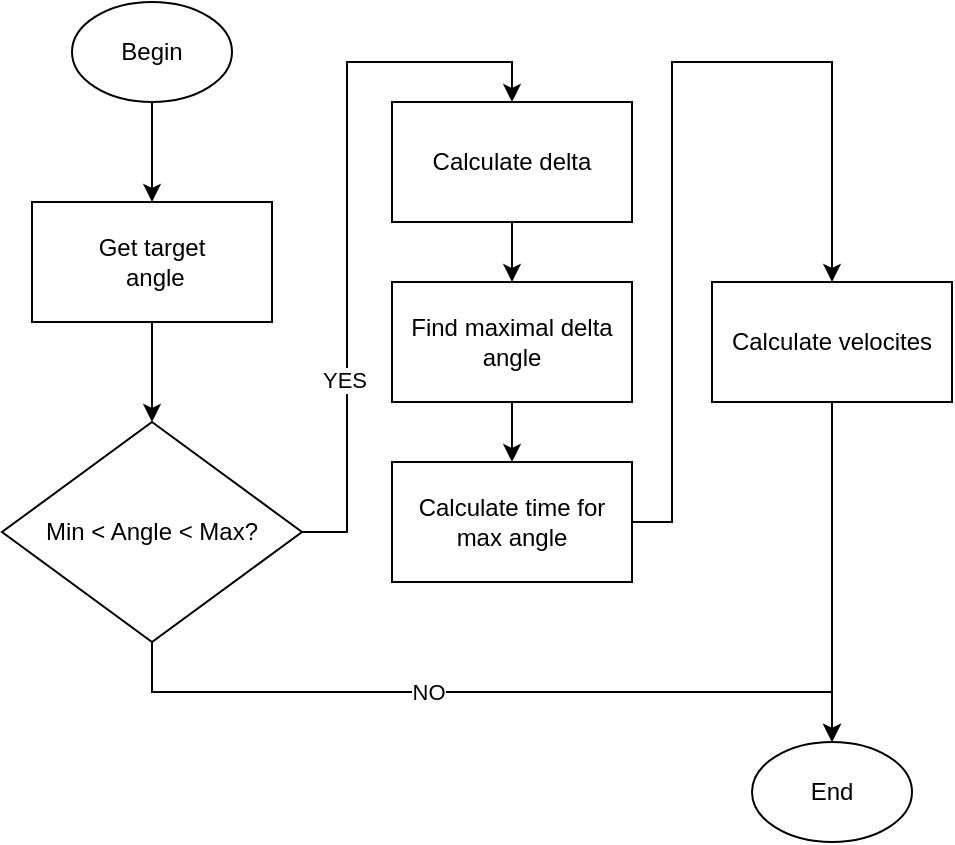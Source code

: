 <mxfile version="22.1.18" type="github">
  <diagram id="C5RBs43oDa-KdzZeNtuy" name="Page-1">
    <mxGraphModel dx="1434" dy="762" grid="1" gridSize="10" guides="1" tooltips="1" connect="1" arrows="1" fold="1" page="1" pageScale="1" pageWidth="827" pageHeight="1169" math="0" shadow="0">
      <root>
        <mxCell id="WIyWlLk6GJQsqaUBKTNV-0" />
        <mxCell id="WIyWlLk6GJQsqaUBKTNV-1" parent="WIyWlLk6GJQsqaUBKTNV-0" />
        <mxCell id="wCRdzUAUGNFTLwiFJrkR-3" style="edgeStyle=orthogonalEdgeStyle;rounded=0;orthogonalLoop=1;jettySize=auto;html=1;exitX=0.5;exitY=1;exitDx=0;exitDy=0;entryX=0.5;entryY=0;entryDx=0;entryDy=0;" parent="WIyWlLk6GJQsqaUBKTNV-1" source="wCRdzUAUGNFTLwiFJrkR-1" edge="1">
          <mxGeometry relative="1" as="geometry">
            <mxPoint x="220" y="160" as="targetPoint" />
          </mxGeometry>
        </mxCell>
        <mxCell id="wCRdzUAUGNFTLwiFJrkR-1" value="Begin" style="ellipse;whiteSpace=wrap;html=1;" parent="WIyWlLk6GJQsqaUBKTNV-1" vertex="1">
          <mxGeometry x="180" y="60" width="80" height="50" as="geometry" />
        </mxCell>
        <mxCell id="wCRdzUAUGNFTLwiFJrkR-5" value="End" style="ellipse;whiteSpace=wrap;html=1;" parent="WIyWlLk6GJQsqaUBKTNV-1" vertex="1">
          <mxGeometry x="520" y="430" width="80" height="50" as="geometry" />
        </mxCell>
        <mxCell id="wCRdzUAUGNFTLwiFJrkR-42" style="edgeStyle=orthogonalEdgeStyle;rounded=0;orthogonalLoop=1;jettySize=auto;html=1;exitX=0.5;exitY=1;exitDx=0;exitDy=0;entryX=0.5;entryY=0;entryDx=0;entryDy=0;" parent="WIyWlLk6GJQsqaUBKTNV-1" source="wCRdzUAUGNFTLwiFJrkR-40" target="wCRdzUAUGNFTLwiFJrkR-41" edge="1">
          <mxGeometry relative="1" as="geometry" />
        </mxCell>
        <mxCell id="wCRdzUAUGNFTLwiFJrkR-40" value="&lt;div&gt;Get target&lt;/div&gt;&lt;div&gt;&amp;nbsp;angle&lt;br&gt;&lt;/div&gt;" style="rounded=0;whiteSpace=wrap;html=1;" parent="WIyWlLk6GJQsqaUBKTNV-1" vertex="1">
          <mxGeometry x="160" y="160" width="120" height="60" as="geometry" />
        </mxCell>
        <mxCell id="wCRdzUAUGNFTLwiFJrkR-43" style="edgeStyle=orthogonalEdgeStyle;rounded=0;orthogonalLoop=1;jettySize=auto;html=1;exitX=0.5;exitY=1;exitDx=0;exitDy=0;" parent="WIyWlLk6GJQsqaUBKTNV-1" source="wCRdzUAUGNFTLwiFJrkR-41" target="wCRdzUAUGNFTLwiFJrkR-5" edge="1">
          <mxGeometry relative="1" as="geometry" />
        </mxCell>
        <mxCell id="wCRdzUAUGNFTLwiFJrkR-44" value="NO" style="edgeLabel;html=1;align=center;verticalAlign=middle;resizable=0;points=[];" parent="wCRdzUAUGNFTLwiFJrkR-43" vertex="1" connectable="0">
          <mxGeometry x="-0.167" relative="1" as="geometry">
            <mxPoint as="offset" />
          </mxGeometry>
        </mxCell>
        <mxCell id="wCRdzUAUGNFTLwiFJrkR-46" style="edgeStyle=orthogonalEdgeStyle;rounded=0;orthogonalLoop=1;jettySize=auto;html=1;exitX=1;exitY=0.5;exitDx=0;exitDy=0;entryX=0.5;entryY=0;entryDx=0;entryDy=0;" parent="WIyWlLk6GJQsqaUBKTNV-1" source="wCRdzUAUGNFTLwiFJrkR-41" target="wCRdzUAUGNFTLwiFJrkR-45" edge="1">
          <mxGeometry relative="1" as="geometry" />
        </mxCell>
        <mxCell id="Wr0UMZsNuZJV3tK0jxiv-0" value="YES" style="edgeLabel;html=1;align=center;verticalAlign=middle;resizable=0;points=[];" vertex="1" connectable="0" parent="wCRdzUAUGNFTLwiFJrkR-46">
          <mxGeometry x="-0.453" y="3" relative="1" as="geometry">
            <mxPoint x="1" as="offset" />
          </mxGeometry>
        </mxCell>
        <mxCell id="wCRdzUAUGNFTLwiFJrkR-41" value="Min &amp;lt; Angle &amp;lt; Max?" style="rhombus;whiteSpace=wrap;html=1;" parent="WIyWlLk6GJQsqaUBKTNV-1" vertex="1">
          <mxGeometry x="145" y="270" width="150" height="110" as="geometry" />
        </mxCell>
        <mxCell id="wCRdzUAUGNFTLwiFJrkR-52" style="edgeStyle=orthogonalEdgeStyle;rounded=0;orthogonalLoop=1;jettySize=auto;html=1;exitX=0.5;exitY=1;exitDx=0;exitDy=0;entryX=0.5;entryY=0;entryDx=0;entryDy=0;" parent="WIyWlLk6GJQsqaUBKTNV-1" source="wCRdzUAUGNFTLwiFJrkR-45" target="wCRdzUAUGNFTLwiFJrkR-49" edge="1">
          <mxGeometry relative="1" as="geometry" />
        </mxCell>
        <mxCell id="wCRdzUAUGNFTLwiFJrkR-45" value="Calculate delta " style="rounded=0;whiteSpace=wrap;html=1;" parent="WIyWlLk6GJQsqaUBKTNV-1" vertex="1">
          <mxGeometry x="340" y="110" width="120" height="60" as="geometry" />
        </mxCell>
        <mxCell id="wCRdzUAUGNFTLwiFJrkR-54" style="edgeStyle=orthogonalEdgeStyle;rounded=0;orthogonalLoop=1;jettySize=auto;html=1;exitX=0.5;exitY=1;exitDx=0;exitDy=0;" parent="WIyWlLk6GJQsqaUBKTNV-1" source="wCRdzUAUGNFTLwiFJrkR-49" target="wCRdzUAUGNFTLwiFJrkR-53" edge="1">
          <mxGeometry relative="1" as="geometry" />
        </mxCell>
        <mxCell id="wCRdzUAUGNFTLwiFJrkR-49" value="Find maximal delta angle" style="rounded=0;whiteSpace=wrap;html=1;" parent="WIyWlLk6GJQsqaUBKTNV-1" vertex="1">
          <mxGeometry x="340" y="200" width="120" height="60" as="geometry" />
        </mxCell>
        <mxCell id="wCRdzUAUGNFTLwiFJrkR-56" style="edgeStyle=orthogonalEdgeStyle;rounded=0;orthogonalLoop=1;jettySize=auto;html=1;exitX=1;exitY=0.5;exitDx=0;exitDy=0;entryX=0.5;entryY=0;entryDx=0;entryDy=0;" parent="WIyWlLk6GJQsqaUBKTNV-1" source="wCRdzUAUGNFTLwiFJrkR-53" target="wCRdzUAUGNFTLwiFJrkR-55" edge="1">
          <mxGeometry relative="1" as="geometry">
            <Array as="points">
              <mxPoint x="480" y="320" />
              <mxPoint x="480" y="90" />
              <mxPoint x="560" y="90" />
            </Array>
          </mxGeometry>
        </mxCell>
        <mxCell id="wCRdzUAUGNFTLwiFJrkR-53" value="Calculate time for max angle" style="rounded=0;whiteSpace=wrap;html=1;" parent="WIyWlLk6GJQsqaUBKTNV-1" vertex="1">
          <mxGeometry x="340" y="290" width="120" height="60" as="geometry" />
        </mxCell>
        <mxCell id="wCRdzUAUGNFTLwiFJrkR-57" style="edgeStyle=orthogonalEdgeStyle;rounded=0;orthogonalLoop=1;jettySize=auto;html=1;exitX=0.5;exitY=1;exitDx=0;exitDy=0;entryX=0.5;entryY=0;entryDx=0;entryDy=0;" parent="WIyWlLk6GJQsqaUBKTNV-1" source="wCRdzUAUGNFTLwiFJrkR-55" target="wCRdzUAUGNFTLwiFJrkR-5" edge="1">
          <mxGeometry relative="1" as="geometry" />
        </mxCell>
        <mxCell id="wCRdzUAUGNFTLwiFJrkR-55" value="Calculate velocites " style="rounded=0;whiteSpace=wrap;html=1;" parent="WIyWlLk6GJQsqaUBKTNV-1" vertex="1">
          <mxGeometry x="500" y="200" width="120" height="60" as="geometry" />
        </mxCell>
      </root>
    </mxGraphModel>
  </diagram>
</mxfile>
